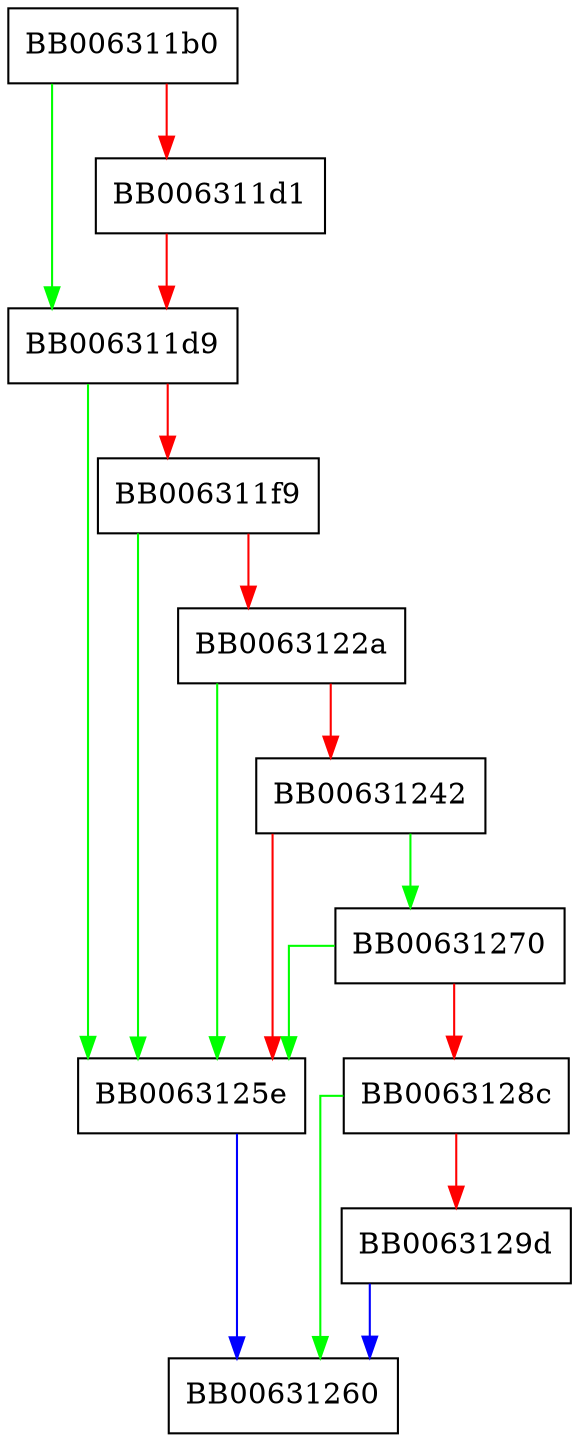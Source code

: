 digraph rsa_pub_print {
  node [shape="box"];
  graph [splines=ortho];
  BB006311b0 -> BB006311d9 [color="green"];
  BB006311b0 -> BB006311d1 [color="red"];
  BB006311d1 -> BB006311d9 [color="red"];
  BB006311d9 -> BB0063125e [color="green"];
  BB006311d9 -> BB006311f9 [color="red"];
  BB006311f9 -> BB0063125e [color="green"];
  BB006311f9 -> BB0063122a [color="red"];
  BB0063122a -> BB0063125e [color="green"];
  BB0063122a -> BB00631242 [color="red"];
  BB00631242 -> BB00631270 [color="green"];
  BB00631242 -> BB0063125e [color="red"];
  BB0063125e -> BB00631260 [color="blue"];
  BB00631270 -> BB0063125e [color="green"];
  BB00631270 -> BB0063128c [color="red"];
  BB0063128c -> BB00631260 [color="green"];
  BB0063128c -> BB0063129d [color="red"];
  BB0063129d -> BB00631260 [color="blue"];
}